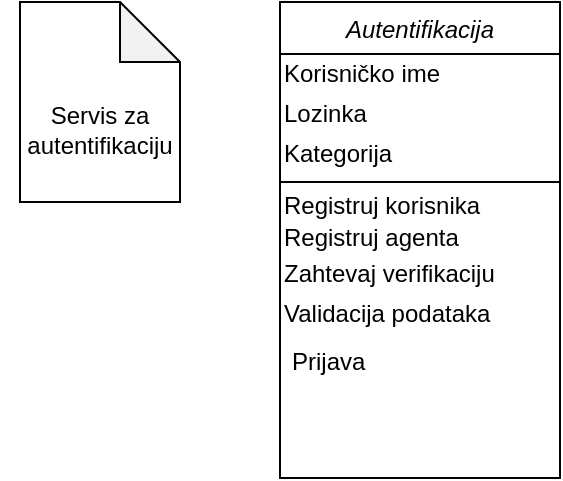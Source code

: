 <mxfile version="14.7.3" type="device" pages="10"><diagram id="C5RBs43oDa-KdzZeNtuy" name="Servis za autentifikaciju"><mxGraphModel dx="1038" dy="548" grid="1" gridSize="10" guides="1" tooltips="1" connect="1" arrows="1" fold="1" page="1" pageScale="1" pageWidth="827" pageHeight="1169" math="0" shadow="0"><root><mxCell id="WIyWlLk6GJQsqaUBKTNV-0"/><mxCell id="WIyWlLk6GJQsqaUBKTNV-1" parent="WIyWlLk6GJQsqaUBKTNV-0"/><mxCell id="zkfFHV4jXpPFQw0GAbJ--0" value="Autentifikacija" style="swimlane;fontStyle=2;align=center;verticalAlign=top;childLayout=stackLayout;horizontal=1;startSize=26;horizontalStack=0;resizeParent=1;resizeLast=0;collapsible=1;marginBottom=0;rounded=0;shadow=0;strokeWidth=1;" parent="WIyWlLk6GJQsqaUBKTNV-1" vertex="1"><mxGeometry x="220" y="60" width="140" height="238" as="geometry"><mxRectangle x="230" y="140" width="160" height="26" as="alternateBounds"/></mxGeometry></mxCell><mxCell id="XfQplc0rlk7RxLokf2ta-0" value="Korisničko ime" style="text;html=1;strokeColor=none;fillColor=none;align=left;verticalAlign=middle;whiteSpace=wrap;rounded=0;" parent="zkfFHV4jXpPFQw0GAbJ--0" vertex="1"><mxGeometry y="26" width="140" height="20" as="geometry"/></mxCell><mxCell id="1bOQscajM9IXoWWBDuEz-1" value="Lozinka" style="text;html=1;strokeColor=none;fillColor=none;align=left;verticalAlign=middle;whiteSpace=wrap;rounded=0;" parent="zkfFHV4jXpPFQw0GAbJ--0" vertex="1"><mxGeometry y="46" width="140" height="20" as="geometry"/></mxCell><mxCell id="_QOAytvVCJvQqYJpLFVI-0" value="Kategorija" style="text;html=1;strokeColor=none;fillColor=none;align=left;verticalAlign=middle;whiteSpace=wrap;rounded=0;" parent="zkfFHV4jXpPFQw0GAbJ--0" vertex="1"><mxGeometry y="66" width="140" height="20" as="geometry"/></mxCell><mxCell id="zkfFHV4jXpPFQw0GAbJ--4" value="" style="line;html=1;strokeWidth=1;align=left;verticalAlign=middle;spacingTop=-1;spacingLeft=3;spacingRight=3;rotatable=0;labelPosition=right;points=[];portConstraint=eastwest;" parent="zkfFHV4jXpPFQw0GAbJ--0" vertex="1"><mxGeometry y="86" width="140" height="8" as="geometry"/></mxCell><mxCell id="JDVxA9NkCLUXqV2isDxP-0" value="Registruj korisnika" style="text;html=1;strokeColor=none;fillColor=none;align=left;verticalAlign=middle;whiteSpace=wrap;rounded=0;" parent="zkfFHV4jXpPFQw0GAbJ--0" vertex="1"><mxGeometry y="94" width="140" height="16" as="geometry"/></mxCell><mxCell id="Q2XnevEy850l-Dmp0-g6-0" value="Registruj agenta" style="text;html=1;strokeColor=none;fillColor=none;align=left;verticalAlign=middle;whiteSpace=wrap;rounded=0;" parent="zkfFHV4jXpPFQw0GAbJ--0" vertex="1"><mxGeometry y="110" width="140" height="16" as="geometry"/></mxCell><mxCell id="1bOQscajM9IXoWWBDuEz-0" value="Zahtevaj verifikaciju" style="text;html=1;strokeColor=none;fillColor=none;align=left;verticalAlign=middle;whiteSpace=wrap;rounded=0;" parent="zkfFHV4jXpPFQw0GAbJ--0" vertex="1"><mxGeometry y="126" width="140" height="20" as="geometry"/></mxCell><mxCell id="1bOQscajM9IXoWWBDuEz-2" value="Validacija podataka" style="text;html=1;strokeColor=none;fillColor=none;align=left;verticalAlign=middle;whiteSpace=wrap;rounded=0;" parent="zkfFHV4jXpPFQw0GAbJ--0" vertex="1"><mxGeometry y="146" width="140" height="20" as="geometry"/></mxCell><mxCell id="ReYNK1Z-Af21f3EO2ysg-29" value="Prijava" style="text;align=left;verticalAlign=top;spacingLeft=4;spacingRight=4;overflow=hidden;rotatable=0;points=[[0,0.5],[1,0.5]];portConstraint=eastwest;" parent="zkfFHV4jXpPFQw0GAbJ--0" vertex="1"><mxGeometry y="166" width="140" height="26" as="geometry"/></mxCell><mxCell id="HSZNfXxp5xTcY5y4LJtj-0" value="" style="shape=note;whiteSpace=wrap;html=1;backgroundOutline=1;darkOpacity=0.05;" parent="WIyWlLk6GJQsqaUBKTNV-1" vertex="1"><mxGeometry x="90" y="60" width="80" height="100" as="geometry"/></mxCell><mxCell id="ReYNK1Z-Af21f3EO2ysg-4" value="Servis za&lt;br&gt;autentifikaciju" style="text;html=1;strokeColor=none;fillColor=none;align=center;verticalAlign=middle;whiteSpace=wrap;rounded=0;" parent="WIyWlLk6GJQsqaUBKTNV-1" vertex="1"><mxGeometry x="80" y="114" width="100" height="20" as="geometry"/></mxCell></root></mxGraphModel></diagram><diagram id="r2HRBo8od2cqK9iVNZ-q" name="Servis za objavu"><mxGraphModel dx="1038" dy="548" grid="1" gridSize="10" guides="1" tooltips="1" connect="1" arrows="1" fold="1" page="1" pageScale="1" pageWidth="850" pageHeight="1100" math="0" shadow="0"><root><mxCell id="br71p7ZjA_L0M0ZVhq4M-0"/><mxCell id="br71p7ZjA_L0M0ZVhq4M-1" parent="br71p7ZjA_L0M0ZVhq4M-0"/><mxCell id="v4H21NzG5PQFJMU2AlOd-0" value="Objava" style="swimlane;fontStyle=2;align=center;verticalAlign=top;childLayout=stackLayout;horizontal=1;startSize=26;horizontalStack=0;resizeParent=1;resizeLast=0;collapsible=1;marginBottom=0;rounded=0;shadow=0;strokeWidth=1;" parent="br71p7ZjA_L0M0ZVhq4M-1" vertex="1"><mxGeometry x="220" y="50" width="180" height="314" as="geometry"><mxRectangle x="230" y="140" width="160" height="26" as="alternateBounds"/></mxGeometry></mxCell><mxCell id="3s2FGF5Vg70_zQsHJ2fp-0" value="Dužina komentara" style="text;html=1;strokeColor=none;fillColor=none;align=left;verticalAlign=middle;whiteSpace=wrap;rounded=0;" parent="v4H21NzG5PQFJMU2AlOd-0" vertex="1"><mxGeometry y="26" width="180" height="20" as="geometry"/></mxCell><mxCell id="3s2FGF5Vg70_zQsHJ2fp-1" value="Komentar" style="text;html=1;strokeColor=none;fillColor=none;align=left;verticalAlign=middle;whiteSpace=wrap;rounded=0;" parent="v4H21NzG5PQFJMU2AlOd-0" vertex="1"><mxGeometry y="46" width="180" height="20" as="geometry"/></mxCell><mxCell id="3s2FGF5Vg70_zQsHJ2fp-4" value="Opis" style="text;html=1;strokeColor=none;fillColor=none;align=left;verticalAlign=middle;whiteSpace=wrap;rounded=0;" parent="v4H21NzG5PQFJMU2AlOd-0" vertex="1"><mxGeometry y="66" width="180" height="20" as="geometry"/></mxCell><mxCell id="3s2FGF5Vg70_zQsHJ2fp-2" value="Tag" style="text;html=1;strokeColor=none;fillColor=none;align=left;verticalAlign=middle;whiteSpace=wrap;rounded=0;" parent="v4H21NzG5PQFJMU2AlOd-0" vertex="1"><mxGeometry y="86" width="180" height="20" as="geometry"/></mxCell><mxCell id="3s2FGF5Vg70_zQsHJ2fp-3" value="Dužina opisa" style="text;html=1;strokeColor=none;fillColor=none;align=left;verticalAlign=middle;whiteSpace=wrap;rounded=0;" parent="v4H21NzG5PQFJMU2AlOd-0" vertex="1"><mxGeometry y="106" width="180" height="20" as="geometry"/></mxCell><mxCell id="3s2FGF5Vg70_zQsHJ2fp-5" value="Lokacija" style="text;html=1;strokeColor=none;fillColor=none;align=left;verticalAlign=middle;whiteSpace=wrap;rounded=0;" parent="v4H21NzG5PQFJMU2AlOd-0" vertex="1"><mxGeometry y="126" width="180" height="20" as="geometry"/></mxCell><mxCell id="v4H21NzG5PQFJMU2AlOd-3" value="" style="line;html=1;strokeWidth=1;align=left;verticalAlign=middle;spacingTop=-1;spacingLeft=3;spacingRight=3;rotatable=0;labelPosition=right;points=[];portConstraint=eastwest;" parent="v4H21NzG5PQFJMU2AlOd-0" vertex="1"><mxGeometry y="146" width="180" height="8" as="geometry"/></mxCell><mxCell id="Hul0nRAsShGVxjiCCPxD-10" value="Objavi album" style="text;html=1;strokeColor=none;fillColor=none;align=left;verticalAlign=middle;whiteSpace=wrap;rounded=0;" parent="v4H21NzG5PQFJMU2AlOd-0" vertex="1"><mxGeometry y="154" width="180" height="20" as="geometry"/></mxCell><mxCell id="Hul0nRAsShGVxjiCCPxD-9" value="Objavi sliku" style="text;html=1;strokeColor=none;fillColor=none;align=left;verticalAlign=middle;whiteSpace=wrap;rounded=0;" parent="v4H21NzG5PQFJMU2AlOd-0" vertex="1"><mxGeometry y="174" width="180" height="20" as="geometry"/></mxCell><mxCell id="bsOmGUj-gO7jYD7yXXba-0" value="Dodaj tag" style="text;html=1;strokeColor=none;fillColor=none;align=left;verticalAlign=middle;whiteSpace=wrap;rounded=0;" parent="v4H21NzG5PQFJMU2AlOd-0" vertex="1"><mxGeometry y="194" width="180" height="20" as="geometry"/></mxCell><mxCell id="bsOmGUj-gO7jYD7yXXba-2" value="Dodaj opis" style="text;html=1;strokeColor=none;fillColor=none;align=left;verticalAlign=middle;whiteSpace=wrap;rounded=0;" parent="v4H21NzG5PQFJMU2AlOd-0" vertex="1"><mxGeometry y="214" width="180" height="20" as="geometry"/></mxCell><mxCell id="bsOmGUj-gO7jYD7yXXba-1" value="Dodaj komentar" style="text;html=1;strokeColor=none;fillColor=none;align=left;verticalAlign=middle;whiteSpace=wrap;rounded=0;" parent="v4H21NzG5PQFJMU2AlOd-0" vertex="1"><mxGeometry y="234" width="180" height="20" as="geometry"/></mxCell><mxCell id="bsOmGUj-gO7jYD7yXXba-3" value="Dodaj lokaciju" style="text;html=1;strokeColor=none;fillColor=none;align=left;verticalAlign=middle;whiteSpace=wrap;rounded=0;" parent="v4H21NzG5PQFJMU2AlOd-0" vertex="1"><mxGeometry y="254" width="180" height="20" as="geometry"/></mxCell><mxCell id="iZN8cLjQt-UxJeEd8muL-0" value="Objavi kampanju" style="text;html=1;strokeColor=none;fillColor=none;align=left;verticalAlign=middle;whiteSpace=wrap;rounded=0;" parent="v4H21NzG5PQFJMU2AlOd-0" vertex="1"><mxGeometry y="274" width="180" height="20" as="geometry"/></mxCell><mxCell id="g0aqJL32tlfcraor4uZk-0" value="Označi profil" style="text;html=1;strokeColor=none;fillColor=none;align=left;verticalAlign=middle;whiteSpace=wrap;rounded=0;" parent="v4H21NzG5PQFJMU2AlOd-0" vertex="1"><mxGeometry y="294" width="180" height="20" as="geometry"/></mxCell><mxCell id="YQzERz9-yCWYgA1bQ8xz-0" value="" style="shape=note;whiteSpace=wrap;html=1;backgroundOutline=1;darkOpacity=0.05;" parent="br71p7ZjA_L0M0ZVhq4M-1" vertex="1"><mxGeometry x="90" y="60" width="80" height="100" as="geometry"/></mxCell><mxCell id="7DjD-3ZHvbT-M6nE8RVS-1" value="Servis za&lt;br&gt;objavu" style="text;html=1;strokeColor=none;fillColor=none;align=center;verticalAlign=middle;whiteSpace=wrap;rounded=0;" parent="br71p7ZjA_L0M0ZVhq4M-1" vertex="1"><mxGeometry x="85" y="110" width="90" height="20" as="geometry"/></mxCell></root></mxGraphModel></diagram><diagram id="b5omNdKvr_zYi1Q-HMgw" name="Servis za poruke"><mxGraphModel dx="1038" dy="548" grid="1" gridSize="10" guides="1" tooltips="1" connect="1" arrows="1" fold="1" page="1" pageScale="1" pageWidth="850" pageHeight="1100" math="0" shadow="0"><root><mxCell id="3fl5K1j81_6rZA3wEwP--0"/><mxCell id="3fl5K1j81_6rZA3wEwP--1" parent="3fl5K1j81_6rZA3wEwP--0"/><mxCell id="atzM-9dd-ZXqLETKS4H_-1" value="" style="shape=note;whiteSpace=wrap;html=1;backgroundOutline=1;darkOpacity=0.05;align=left;" parent="3fl5K1j81_6rZA3wEwP--1" vertex="1"><mxGeometry x="90" y="40" width="110" height="100" as="geometry"/></mxCell><mxCell id="atzM-9dd-ZXqLETKS4H_-2" value="Servis za poruke" style="text;html=1;strokeColor=none;fillColor=none;align=center;verticalAlign=middle;whiteSpace=wrap;rounded=0;" parent="3fl5K1j81_6rZA3wEwP--1" vertex="1"><mxGeometry x="90" y="80" width="110" height="20" as="geometry"/></mxCell><mxCell id="gHcxN_BVj7UGCXeV6Qfe-0" value="Poruke" style="swimlane;fontStyle=2;align=center;verticalAlign=top;childLayout=stackLayout;horizontal=1;startSize=26;horizontalStack=0;resizeParent=1;resizeLast=0;collapsible=1;marginBottom=0;rounded=0;shadow=0;strokeWidth=1;" parent="3fl5K1j81_6rZA3wEwP--1" vertex="1"><mxGeometry x="300" y="60" width="160" height="194" as="geometry"><mxRectangle x="230" y="140" width="160" height="26" as="alternateBounds"/></mxGeometry></mxCell><mxCell id="C_VQPo6LiMMqjSsjy3Vf-0" value="Poruka" style="text;html=1;strokeColor=none;fillColor=none;align=left;verticalAlign=middle;whiteSpace=wrap;rounded=0;" parent="gHcxN_BVj7UGCXeV6Qfe-0" vertex="1"><mxGeometry y="26" width="160" height="20" as="geometry"/></mxCell><mxCell id="C_VQPo6LiMMqjSsjy3Vf-1" value="Dužina poruke" style="text;html=1;strokeColor=none;fillColor=none;align=left;verticalAlign=middle;whiteSpace=wrap;rounded=0;" parent="gHcxN_BVj7UGCXeV6Qfe-0" vertex="1"><mxGeometry y="46" width="160" height="20" as="geometry"/></mxCell><mxCell id="gHcxN_BVj7UGCXeV6Qfe-3" value="" style="line;html=1;strokeWidth=1;align=left;verticalAlign=middle;spacingTop=-1;spacingLeft=3;spacingRight=3;rotatable=0;labelPosition=right;points=[];portConstraint=eastwest;" parent="gHcxN_BVj7UGCXeV6Qfe-0" vertex="1"><mxGeometry y="66" width="160" height="8" as="geometry"/></mxCell><mxCell id="gHcxN_BVj7UGCXeV6Qfe-4" value="Pošalji tekstualnu poruku" style="text;html=1;strokeColor=none;fillColor=none;align=left;verticalAlign=middle;whiteSpace=wrap;rounded=0;" parent="gHcxN_BVj7UGCXeV6Qfe-0" vertex="1"><mxGeometry y="74" width="160" height="20" as="geometry"/></mxCell><mxCell id="gHcxN_BVj7UGCXeV6Qfe-5" value="Pošalji objavu" style="text;html=1;strokeColor=none;fillColor=none;align=left;verticalAlign=middle;whiteSpace=wrap;rounded=0;" parent="gHcxN_BVj7UGCXeV6Qfe-0" vertex="1"><mxGeometry y="94" width="160" height="20" as="geometry"/></mxCell><mxCell id="OZNnjJViPMddC7_l5D5_-0" value="Pošalji album" style="text;html=1;strokeColor=none;fillColor=none;align=left;verticalAlign=middle;whiteSpace=wrap;rounded=0;" parent="gHcxN_BVj7UGCXeV6Qfe-0" vertex="1"><mxGeometry y="114" width="160" height="20" as="geometry"/></mxCell><mxCell id="OZNnjJViPMddC7_l5D5_-1" value="Prihvati poruku" style="text;html=1;strokeColor=none;fillColor=none;align=left;verticalAlign=middle;whiteSpace=wrap;rounded=0;" parent="gHcxN_BVj7UGCXeV6Qfe-0" vertex="1"><mxGeometry y="134" width="160" height="20" as="geometry"/></mxCell><mxCell id="OZNnjJViPMddC7_l5D5_-3" value="Odbij poruku" style="text;html=1;strokeColor=none;fillColor=none;align=left;verticalAlign=middle;whiteSpace=wrap;rounded=0;" parent="gHcxN_BVj7UGCXeV6Qfe-0" vertex="1"><mxGeometry y="154" width="160" height="20" as="geometry"/></mxCell><mxCell id="OZNnjJViPMddC7_l5D5_-2" value="Obriši poruku" style="text;html=1;strokeColor=none;fillColor=none;align=left;verticalAlign=middle;whiteSpace=wrap;rounded=0;" parent="gHcxN_BVj7UGCXeV6Qfe-0" vertex="1"><mxGeometry y="174" width="160" height="20" as="geometry"/></mxCell></root></mxGraphModel></diagram><diagram id="DbT8yEGWel71VW7rUejq" name="Servis za kampanje"><mxGraphModel dx="1038" dy="548" grid="1" gridSize="10" guides="1" tooltips="1" connect="1" arrows="1" fold="1" page="1" pageScale="1" pageWidth="850" pageHeight="1100" math="0" shadow="0"><root><mxCell id="75Egmg1gJeZcGMOf_CWJ-0"/><mxCell id="75Egmg1gJeZcGMOf_CWJ-1" parent="75Egmg1gJeZcGMOf_CWJ-0"/><mxCell id="75Egmg1gJeZcGMOf_CWJ-2" value="" style="shape=note;whiteSpace=wrap;html=1;backgroundOutline=1;darkOpacity=0.05;align=left;" parent="75Egmg1gJeZcGMOf_CWJ-1" vertex="1"><mxGeometry x="110" y="40" width="90" height="100" as="geometry"/></mxCell><mxCell id="75Egmg1gJeZcGMOf_CWJ-3" value="Servis za kampanje" style="text;html=1;strokeColor=none;fillColor=none;align=center;verticalAlign=middle;whiteSpace=wrap;rounded=0;" parent="75Egmg1gJeZcGMOf_CWJ-1" vertex="1"><mxGeometry x="115" y="90" width="80" height="20" as="geometry"/></mxCell><mxCell id="Hi_1EQ1bOfn7E2mt74sv-0" value="Kampanje" style="swimlane;fontStyle=2;align=center;verticalAlign=top;childLayout=stackLayout;horizontal=1;startSize=26;horizontalStack=0;resizeParent=1;resizeLast=0;collapsible=1;marginBottom=0;rounded=0;shadow=0;strokeWidth=1;" parent="75Egmg1gJeZcGMOf_CWJ-1" vertex="1"><mxGeometry x="265" y="50" width="160" height="294" as="geometry"><mxRectangle x="230" y="140" width="160" height="26" as="alternateBounds"/></mxGeometry></mxCell><mxCell id="_TTTxlsUp_SePWbgWbrv-2" value="Naziv" style="text;html=1;strokeColor=none;fillColor=none;align=left;verticalAlign=middle;whiteSpace=wrap;rounded=0;" parent="Hi_1EQ1bOfn7E2mt74sv-0" vertex="1"><mxGeometry y="26" width="160" height="20" as="geometry"/></mxCell><mxCell id="_TTTxlsUp_SePWbgWbrv-6" value="Vreme" style="text;html=1;strokeColor=none;fillColor=none;align=left;verticalAlign=middle;whiteSpace=wrap;rounded=0;" parent="Hi_1EQ1bOfn7E2mt74sv-0" vertex="1"><mxGeometry y="46" width="160" height="20" as="geometry"/></mxCell><mxCell id="_TTTxlsUp_SePWbgWbrv-3" value="Tip" style="text;html=1;strokeColor=none;fillColor=none;align=left;verticalAlign=middle;whiteSpace=wrap;rounded=0;" parent="Hi_1EQ1bOfn7E2mt74sv-0" vertex="1"><mxGeometry y="66" width="160" height="20" as="geometry"/></mxCell><mxCell id="_KtMq8qy0YcrkvGjkt0b-0" value="Broj lajkova" style="text;html=1;strokeColor=none;fillColor=none;align=left;verticalAlign=middle;whiteSpace=wrap;rounded=0;" parent="Hi_1EQ1bOfn7E2mt74sv-0" vertex="1"><mxGeometry y="86" width="160" height="20" as="geometry"/></mxCell><mxCell id="_KtMq8qy0YcrkvGjkt0b-1" value="Broj dislajkova" style="text;html=1;strokeColor=none;fillColor=none;align=left;verticalAlign=middle;whiteSpace=wrap;rounded=0;" parent="Hi_1EQ1bOfn7E2mt74sv-0" vertex="1"><mxGeometry y="106" width="160" height="20" as="geometry"/></mxCell><mxCell id="_KtMq8qy0YcrkvGjkt0b-2" value="Broj komentara" style="text;html=1;strokeColor=none;fillColor=none;align=left;verticalAlign=middle;whiteSpace=wrap;rounded=0;" parent="Hi_1EQ1bOfn7E2mt74sv-0" vertex="1"><mxGeometry y="126" width="160" height="20" as="geometry"/></mxCell><mxCell id="Hi_1EQ1bOfn7E2mt74sv-1" value="" style="line;html=1;strokeWidth=1;align=left;verticalAlign=middle;spacingTop=-1;spacingLeft=3;spacingRight=3;rotatable=0;labelPosition=right;points=[];portConstraint=eastwest;" parent="Hi_1EQ1bOfn7E2mt74sv-0" vertex="1"><mxGeometry y="146" width="160" height="8" as="geometry"/></mxCell><mxCell id="Hi_1EQ1bOfn7E2mt74sv-2" value="Kreiraj kampanju" style="text;html=1;strokeColor=none;fillColor=none;align=left;verticalAlign=middle;whiteSpace=wrap;rounded=0;" parent="Hi_1EQ1bOfn7E2mt74sv-0" vertex="1"><mxGeometry y="154" width="160" height="20" as="geometry"/></mxCell><mxCell id="Hi_1EQ1bOfn7E2mt74sv-3" value="Izbriši kampanju" style="text;html=1;strokeColor=none;fillColor=none;align=left;verticalAlign=middle;whiteSpace=wrap;rounded=0;" parent="Hi_1EQ1bOfn7E2mt74sv-0" vertex="1"><mxGeometry y="174" width="160" height="20" as="geometry"/></mxCell><mxCell id="Hi_1EQ1bOfn7E2mt74sv-4" value="Ažuriraj kampanju" style="text;html=1;strokeColor=none;fillColor=none;align=left;verticalAlign=middle;whiteSpace=wrap;rounded=0;" parent="Hi_1EQ1bOfn7E2mt74sv-0" vertex="1"><mxGeometry y="194" width="160" height="20" as="geometry"/></mxCell><mxCell id="Hi_1EQ1bOfn7E2mt74sv-5" value="Podeli kampanju" style="text;html=1;strokeColor=none;fillColor=none;align=left;verticalAlign=middle;whiteSpace=wrap;rounded=0;" parent="Hi_1EQ1bOfn7E2mt74sv-0" vertex="1"><mxGeometry y="214" width="160" height="20" as="geometry"/></mxCell><mxCell id="Hi_1EQ1bOfn7E2mt74sv-6" value="Pregled kampanje" style="text;html=1;strokeColor=none;fillColor=none;align=left;verticalAlign=middle;whiteSpace=wrap;rounded=0;" parent="Hi_1EQ1bOfn7E2mt74sv-0" vertex="1"><mxGeometry y="234" width="160" height="20" as="geometry"/></mxCell><mxCell id="wMMc0O1hwhjzF81ITZpM-1" value="Reklama" style="swimlane;fontStyle=2;align=center;verticalAlign=top;childLayout=stackLayout;horizontal=1;startSize=26;horizontalStack=0;resizeParent=1;resizeLast=0;collapsible=1;marginBottom=0;rounded=0;shadow=0;strokeWidth=1;" parent="75Egmg1gJeZcGMOf_CWJ-1" vertex="1"><mxGeometry x="510" y="60" width="160" height="140" as="geometry"><mxRectangle x="230" y="140" width="160" height="26" as="alternateBounds"/></mxGeometry></mxCell><mxCell id="wMMc0O1hwhjzF81ITZpM-6" value="Naziv" style="text;html=1;strokeColor=none;fillColor=none;align=left;verticalAlign=middle;whiteSpace=wrap;rounded=0;" parent="wMMc0O1hwhjzF81ITZpM-1" vertex="1"><mxGeometry y="26" width="160" height="20" as="geometry"/></mxCell><mxCell id="wMMc0O1hwhjzF81ITZpM-7" value="Ciljna grupa" style="text;html=1;strokeColor=none;fillColor=none;align=left;verticalAlign=middle;whiteSpace=wrap;rounded=0;" parent="wMMc0O1hwhjzF81ITZpM-1" vertex="1"><mxGeometry y="46" width="160" height="20" as="geometry"/></mxCell><mxCell id="wMMc0O1hwhjzF81ITZpM-15" value="Slika" style="text;html=1;strokeColor=none;fillColor=none;align=left;verticalAlign=middle;whiteSpace=wrap;rounded=0;" parent="wMMc0O1hwhjzF81ITZpM-1" vertex="1"><mxGeometry y="66" width="160" height="20" as="geometry"/></mxCell><mxCell id="wMMc0O1hwhjzF81ITZpM-8" value="" style="line;html=1;strokeWidth=1;align=left;verticalAlign=middle;spacingTop=-1;spacingLeft=3;spacingRight=3;rotatable=0;labelPosition=right;points=[];portConstraint=eastwest;" parent="wMMc0O1hwhjzF81ITZpM-1" vertex="1"><mxGeometry y="86" width="160" height="8" as="geometry"/></mxCell><mxCell id="wMMc0O1hwhjzF81ITZpM-14" value="" style="endArrow=none;html=1;entryX=0;entryY=0.75;entryDx=0;entryDy=0;exitX=1;exitY=0.5;exitDx=0;exitDy=0;" parent="75Egmg1gJeZcGMOf_CWJ-1" source="_KtMq8qy0YcrkvGjkt0b-1" target="wMMc0O1hwhjzF81ITZpM-1" edge="1"><mxGeometry width="50" height="50" relative="1" as="geometry"><mxPoint x="450" y="260" as="sourcePoint"/><mxPoint x="500" y="210" as="targetPoint"/></mxGeometry></mxCell></root></mxGraphModel></diagram><diagram id="Fz1Ql0YVO5OgIk9Pnpxq" name="Servis za agenta"><mxGraphModel dx="1038" dy="548" grid="1" gridSize="10" guides="1" tooltips="1" connect="1" arrows="1" fold="1" page="1" pageScale="1" pageWidth="850" pageHeight="1100" math="0" shadow="0"><root><mxCell id="zpHDCO2KdwItgabqZXX5-0"/><mxCell id="zpHDCO2KdwItgabqZXX5-1" parent="zpHDCO2KdwItgabqZXX5-0"/><mxCell id="zpHDCO2KdwItgabqZXX5-2" value="" style="shape=note;whiteSpace=wrap;html=1;backgroundOutline=1;darkOpacity=0.05;align=left;" parent="zpHDCO2KdwItgabqZXX5-1" vertex="1"><mxGeometry x="90" y="60" width="80" height="100" as="geometry"/></mxCell><mxCell id="1nlQ6piY1SKKKnpLhnqp-0" value="Servis za agenta" style="text;html=1;strokeColor=none;fillColor=none;align=center;verticalAlign=middle;whiteSpace=wrap;rounded=0;" parent="zpHDCO2KdwItgabqZXX5-1" vertex="1"><mxGeometry x="110" y="110" width="40" height="20" as="geometry"/></mxCell><mxCell id="3z0Biu-3dWx4EHnZYJlp-0" value="Agent" style="swimlane;fontStyle=2;align=center;verticalAlign=top;childLayout=stackLayout;horizontal=1;startSize=26;horizontalStack=0;resizeParent=1;resizeLast=0;collapsible=1;marginBottom=0;rounded=0;shadow=0;strokeWidth=1;" parent="zpHDCO2KdwItgabqZXX5-1" vertex="1"><mxGeometry x="220" y="60" width="180" height="270" as="geometry"><mxRectangle x="230" y="140" width="160" height="26" as="alternateBounds"/></mxGeometry></mxCell><mxCell id="3z0Biu-3dWx4EHnZYJlp-16" value="Cena" style="text;html=1;strokeColor=none;fillColor=none;align=left;verticalAlign=middle;whiteSpace=wrap;rounded=0;" parent="3z0Biu-3dWx4EHnZYJlp-0" vertex="1"><mxGeometry y="26" width="180" height="20" as="geometry"/></mxCell><mxCell id="3z0Biu-3dWx4EHnZYJlp-17" value="Raspoloživo stanje" style="text;html=1;strokeColor=none;fillColor=none;align=left;verticalAlign=middle;whiteSpace=wrap;rounded=0;" parent="3z0Biu-3dWx4EHnZYJlp-0" vertex="1"><mxGeometry y="46" width="180" height="20" as="geometry"/></mxCell><mxCell id="3z0Biu-3dWx4EHnZYJlp-15" value="Slika" style="text;html=1;strokeColor=none;fillColor=none;align=left;verticalAlign=middle;whiteSpace=wrap;rounded=0;" parent="3z0Biu-3dWx4EHnZYJlp-0" vertex="1"><mxGeometry y="66" width="180" height="20" as="geometry"/></mxCell><mxCell id="3z0Biu-3dWx4EHnZYJlp-1" value="" style="line;html=1;strokeWidth=1;align=left;verticalAlign=middle;spacingTop=-1;spacingLeft=3;spacingRight=3;rotatable=0;labelPosition=right;points=[];portConstraint=eastwest;" parent="3z0Biu-3dWx4EHnZYJlp-0" vertex="1"><mxGeometry y="86" width="180" height="8" as="geometry"/></mxCell><mxCell id="3z0Biu-3dWx4EHnZYJlp-2" value="Pregled proizvoda" style="text;html=1;strokeColor=none;fillColor=none;align=left;verticalAlign=middle;whiteSpace=wrap;rounded=0;" parent="3z0Biu-3dWx4EHnZYJlp-0" vertex="1"><mxGeometry y="94" width="180" height="20" as="geometry"/></mxCell><mxCell id="3z0Biu-3dWx4EHnZYJlp-3" value="Kreiraj proizvod" style="text;html=1;strokeColor=none;fillColor=none;align=left;verticalAlign=middle;whiteSpace=wrap;rounded=0;" parent="3z0Biu-3dWx4EHnZYJlp-0" vertex="1"><mxGeometry y="114" width="180" height="20" as="geometry"/></mxCell><mxCell id="3z0Biu-3dWx4EHnZYJlp-4" value="Izbriši proizvod" style="text;html=1;strokeColor=none;fillColor=none;align=left;verticalAlign=middle;whiteSpace=wrap;rounded=0;" parent="3z0Biu-3dWx4EHnZYJlp-0" vertex="1"><mxGeometry y="134" width="180" height="20" as="geometry"/></mxCell><mxCell id="3z0Biu-3dWx4EHnZYJlp-5" value="Ažuriraj proizvod" style="text;html=1;strokeColor=none;fillColor=none;align=left;verticalAlign=middle;whiteSpace=wrap;rounded=0;" parent="3z0Biu-3dWx4EHnZYJlp-0" vertex="1"><mxGeometry y="154" width="180" height="20" as="geometry"/></mxCell><mxCell id="3z0Biu-3dWx4EHnZYJlp-6" value="Kupi proizvod" style="text;html=1;strokeColor=none;fillColor=none;align=left;verticalAlign=middle;whiteSpace=wrap;rounded=0;" parent="3z0Biu-3dWx4EHnZYJlp-0" vertex="1"><mxGeometry y="174" width="180" height="20" as="geometry"/></mxCell><mxCell id="E1YNeR2UrygTEgxNHDX5-0" value="Kreiraj izveštaj" style="text;html=1;strokeColor=none;fillColor=none;align=left;verticalAlign=middle;whiteSpace=wrap;rounded=0;" parent="3z0Biu-3dWx4EHnZYJlp-0" vertex="1"><mxGeometry y="194" width="180" height="20" as="geometry"/></mxCell><mxCell id="E1YNeR2UrygTEgxNHDX5-1" value="Rad sa kampanjom" style="text;html=1;strokeColor=none;fillColor=none;align=left;verticalAlign=middle;whiteSpace=wrap;rounded=0;" parent="3z0Biu-3dWx4EHnZYJlp-0" vertex="1"><mxGeometry y="214" width="180" height="20" as="geometry"/></mxCell><mxCell id="ZlZv1xQsRM-fu37Q8B3y-0" value="Rad sa tokenima" style="text;html=1;strokeColor=none;fillColor=none;align=left;verticalAlign=middle;whiteSpace=wrap;rounded=0;" parent="3z0Biu-3dWx4EHnZYJlp-0" vertex="1"><mxGeometry y="234" width="180" height="20" as="geometry"/></mxCell></root></mxGraphModel></diagram><diagram id="lztd2kyrWuYvoX6lECIL" name="Servis za pretragu"><mxGraphModel dx="1038" dy="548" grid="1" gridSize="10" guides="1" tooltips="1" connect="1" arrows="1" fold="1" page="1" pageScale="1" pageWidth="850" pageHeight="1100" math="0" shadow="0"><root><mxCell id="uJ6-4abVUB7_J5eM2vOk-0"/><mxCell id="uJ6-4abVUB7_J5eM2vOk-1" parent="uJ6-4abVUB7_J5eM2vOk-0"/><mxCell id="5XbZuJgGJwlGytLXy5i0-0" value="" style="shape=note;whiteSpace=wrap;html=1;backgroundOutline=1;darkOpacity=0.05;" parent="uJ6-4abVUB7_J5eM2vOk-1" vertex="1"><mxGeometry x="110" y="70" width="80" height="100" as="geometry"/></mxCell><mxCell id="DE54q0Zc_QsSWKZIeXDX-0" value="Servis za pretragu" style="text;html=1;strokeColor=none;fillColor=none;align=center;verticalAlign=middle;whiteSpace=wrap;rounded=0;" parent="uJ6-4abVUB7_J5eM2vOk-1" vertex="1"><mxGeometry x="120" y="110" width="40" height="20" as="geometry"/></mxCell><mxCell id="sdqdJ1e5CZ1aFu_Cp0Jp-0" value="Pretraga" style="swimlane;fontStyle=2;align=center;verticalAlign=top;childLayout=stackLayout;horizontal=1;startSize=26;horizontalStack=0;resizeParent=1;resizeLast=0;collapsible=1;marginBottom=0;rounded=0;shadow=0;strokeWidth=1;" parent="uJ6-4abVUB7_J5eM2vOk-1" vertex="1"><mxGeometry x="220" y="60" width="180" height="130" as="geometry"><mxRectangle x="230" y="140" width="160" height="26" as="alternateBounds"/></mxGeometry></mxCell><mxCell id="ir4De1C5QMJai1Wk94LC-0" value="Tekst" style="text;html=1;strokeColor=none;fillColor=none;align=left;verticalAlign=middle;whiteSpace=wrap;rounded=0;" parent="sdqdJ1e5CZ1aFu_Cp0Jp-0" vertex="1"><mxGeometry y="26" width="180" height="20" as="geometry"/></mxCell><mxCell id="sdqdJ1e5CZ1aFu_Cp0Jp-1" value="" style="line;html=1;strokeWidth=1;align=left;verticalAlign=middle;spacingTop=-1;spacingLeft=3;spacingRight=3;rotatable=0;labelPosition=right;points=[];portConstraint=eastwest;" parent="sdqdJ1e5CZ1aFu_Cp0Jp-0" vertex="1"><mxGeometry y="46" width="180" height="8" as="geometry"/></mxCell><mxCell id="sdqdJ1e5CZ1aFu_Cp0Jp-2" value="Pretraga profila" style="text;html=1;strokeColor=none;fillColor=none;align=left;verticalAlign=middle;whiteSpace=wrap;rounded=0;" parent="sdqdJ1e5CZ1aFu_Cp0Jp-0" vertex="1"><mxGeometry y="54" width="180" height="20" as="geometry"/></mxCell><mxCell id="sdqdJ1e5CZ1aFu_Cp0Jp-3" value="Pretraga po tagu" style="text;html=1;strokeColor=none;fillColor=none;align=left;verticalAlign=middle;whiteSpace=wrap;rounded=0;" parent="sdqdJ1e5CZ1aFu_Cp0Jp-0" vertex="1"><mxGeometry y="74" width="180" height="20" as="geometry"/></mxCell><mxCell id="sdqdJ1e5CZ1aFu_Cp0Jp-4" value="Pretraga po lokaciji" style="text;html=1;strokeColor=none;fillColor=none;align=left;verticalAlign=middle;whiteSpace=wrap;rounded=0;" parent="sdqdJ1e5CZ1aFu_Cp0Jp-0" vertex="1"><mxGeometry y="94" width="180" height="20" as="geometry"/></mxCell></root></mxGraphModel></diagram><diagram id="V3ngXZV-yGYDliyiM_ml" name="Servis za profil"><mxGraphModel dx="1038" dy="548" grid="1" gridSize="10" guides="1" tooltips="1" connect="1" arrows="1" fold="1" page="1" pageScale="1" pageWidth="850" pageHeight="1100" math="0" shadow="0"><root><mxCell id="clM5cf7Eazihj6Ph4D05-0"/><mxCell id="clM5cf7Eazihj6Ph4D05-1" parent="clM5cf7Eazihj6Ph4D05-0"/><mxCell id="clM5cf7Eazihj6Ph4D05-2" value="" style="shape=note;whiteSpace=wrap;html=1;backgroundOutline=1;darkOpacity=0.05;align=left;" parent="clM5cf7Eazihj6Ph4D05-1" vertex="1"><mxGeometry x="110" y="70" width="80" height="100" as="geometry"/></mxCell><mxCell id="clM5cf7Eazihj6Ph4D05-3" value="Profil" style="swimlane;fontStyle=2;align=center;verticalAlign=top;childLayout=stackLayout;horizontal=1;startSize=26;horizontalStack=0;resizeParent=1;resizeLast=0;collapsible=1;marginBottom=0;rounded=0;shadow=0;strokeWidth=1;" parent="clM5cf7Eazihj6Ph4D05-1" vertex="1"><mxGeometry x="220" y="60" width="180" height="340" as="geometry"><mxRectangle x="230" y="140" width="160" height="26" as="alternateBounds"/></mxGeometry></mxCell><mxCell id="0Bl7UPvpPJdEUmRAJKqO-0" value="Privatnost profila" style="text;html=1;strokeColor=none;fillColor=none;align=left;verticalAlign=middle;whiteSpace=wrap;rounded=0;" parent="clM5cf7Eazihj6Ph4D05-3" vertex="1"><mxGeometry y="26" width="180" height="20" as="geometry"/></mxCell><mxCell id="8gXlgK2keBdFxkxBVJYF-0" value="Uloga" style="text;html=1;strokeColor=none;fillColor=none;align=left;verticalAlign=middle;whiteSpace=wrap;rounded=0;" vertex="1" parent="clM5cf7Eazihj6Ph4D05-3"><mxGeometry y="46" width="180" height="20" as="geometry"/></mxCell><mxCell id="qr5flFTK3GSIxaoIsoyn-0" value="Privatni podaci" style="text;align=left;verticalAlign=top;spacingLeft=4;spacingRight=4;overflow=hidden;rotatable=0;points=[[0,0.5],[1,0.5]];portConstraint=eastwest;" vertex="1" parent="clM5cf7Eazihj6Ph4D05-3"><mxGeometry y="66" width="180" height="26" as="geometry"/></mxCell><mxCell id="clM5cf7Eazihj6Ph4D05-4" value="" style="line;html=1;strokeWidth=1;align=left;verticalAlign=middle;spacingTop=-1;spacingLeft=3;spacingRight=3;rotatable=0;labelPosition=right;points=[];portConstraint=eastwest;" parent="clM5cf7Eazihj6Ph4D05-3" vertex="1"><mxGeometry y="92" width="180" height="8" as="geometry"/></mxCell><mxCell id="hzuoiGALVKSur7ZlPsjs-0" value="Pregled profila" style="text;html=1;strokeColor=none;fillColor=none;align=left;verticalAlign=middle;whiteSpace=wrap;rounded=0;" vertex="1" parent="clM5cf7Eazihj6Ph4D05-3"><mxGeometry y="100" width="180" height="20" as="geometry"/></mxCell><mxCell id="clM5cf7Eazihj6Ph4D05-9" value="Brisanje profila" style="text;html=1;strokeColor=none;fillColor=none;align=left;verticalAlign=middle;whiteSpace=wrap;rounded=0;" parent="clM5cf7Eazihj6Ph4D05-3" vertex="1"><mxGeometry y="120" width="180" height="20" as="geometry"/></mxCell><mxCell id="clM5cf7Eazihj6Ph4D05-13" value="Ažuriranje profila" style="text;html=1;strokeColor=none;fillColor=none;align=left;verticalAlign=middle;whiteSpace=wrap;rounded=0;" parent="clM5cf7Eazihj6Ph4D05-3" vertex="1"><mxGeometry y="140" width="180" height="20" as="geometry"/></mxCell><mxCell id="clM5cf7Eazihj6Ph4D05-16" value="Ažuriranje podataka" style="text;html=1;strokeColor=none;fillColor=none;align=left;verticalAlign=middle;whiteSpace=wrap;rounded=0;" parent="clM5cf7Eazihj6Ph4D05-3" vertex="1"><mxGeometry y="160" width="180" height="20" as="geometry"/></mxCell><mxCell id="MqEVBfBgjIlgsGfyU9BK-0" value="Pregled lajkovanog sadržaja" style="text;html=1;strokeColor=none;fillColor=none;align=left;verticalAlign=middle;whiteSpace=wrap;rounded=0;" parent="clM5cf7Eazihj6Ph4D05-3" vertex="1"><mxGeometry y="180" width="180" height="20" as="geometry"/></mxCell><mxCell id="MqEVBfBgjIlgsGfyU9BK-1" value="Pregled dislajkovanog sadržaja" style="text;html=1;strokeColor=none;fillColor=none;align=left;verticalAlign=middle;whiteSpace=wrap;rounded=0;" parent="clM5cf7Eazihj6Ph4D05-3" vertex="1"><mxGeometry y="200" width="180" height="20" as="geometry"/></mxCell><mxCell id="YzHtSJL4i5YQxm0NnVlw-0" value="Zaprati privatan profil" style="text;html=1;strokeColor=none;fillColor=none;align=left;verticalAlign=middle;whiteSpace=wrap;rounded=0;" parent="clM5cf7Eazihj6Ph4D05-3" vertex="1"><mxGeometry y="220" width="180" height="20" as="geometry"/></mxCell><mxCell id="aZbsNTbqK-DFeLhEKdgf-0" value="Zaprati javan profil" style="text;html=1;strokeColor=none;fillColor=none;align=left;verticalAlign=middle;whiteSpace=wrap;rounded=0;" parent="clM5cf7Eazihj6Ph4D05-3" vertex="1"><mxGeometry y="240" width="180" height="20" as="geometry"/></mxCell><mxCell id="VTqaaEjQvROWkUIPUlCh-0" value="Preporuči profil" style="text;html=1;strokeColor=none;fillColor=none;align=left;verticalAlign=middle;whiteSpace=wrap;rounded=0;" parent="clM5cf7Eazihj6Ph4D05-3" vertex="1"><mxGeometry y="260" width="180" height="20" as="geometry"/></mxCell><mxCell id="iqklC23xIsmlOW5ShbFZ-0" value="Blokiraj profil" style="text;html=1;strokeColor=none;fillColor=none;align=left;verticalAlign=middle;whiteSpace=wrap;rounded=0;" parent="clM5cf7Eazihj6Ph4D05-3" vertex="1"><mxGeometry y="280" width="180" height="20" as="geometry"/></mxCell><mxCell id="B9eaUA37Muxsqx65Hejd-0" value="Podešavanja profila" style="text;html=1;strokeColor=none;fillColor=none;align=left;verticalAlign=middle;whiteSpace=wrap;rounded=0;" parent="clM5cf7Eazihj6Ph4D05-3" vertex="1"><mxGeometry y="300" width="180" height="20" as="geometry"/></mxCell><mxCell id="B9eaUA37Muxsqx65Hejd-1" value="Podešavanja obaveštenja" style="text;html=1;strokeColor=none;fillColor=none;align=left;verticalAlign=middle;whiteSpace=wrap;rounded=0;" parent="clM5cf7Eazihj6Ph4D05-3" vertex="1"><mxGeometry y="320" width="180" height="20" as="geometry"/></mxCell><mxCell id="clM5cf7Eazihj6Ph4D05-15" value="Servis za profil" style="text;html=1;strokeColor=none;fillColor=none;align=center;verticalAlign=middle;whiteSpace=wrap;rounded=0;" parent="clM5cf7Eazihj6Ph4D05-1" vertex="1"><mxGeometry x="130" y="120" width="40" height="20" as="geometry"/></mxCell><mxCell id="wkyc6F3QlN7nE53g8WB6-0" value="Privatni podaci" style="swimlane;fontStyle=0;align=center;verticalAlign=top;childLayout=stackLayout;horizontal=1;startSize=26;horizontalStack=0;resizeParent=1;resizeLast=0;collapsible=1;marginBottom=0;rounded=0;shadow=0;strokeWidth=1;" vertex="1" parent="clM5cf7Eazihj6Ph4D05-1"><mxGeometry x="490" y="28" width="160" height="204" as="geometry"><mxRectangle x="550" y="140" width="160" height="26" as="alternateBounds"/></mxGeometry></mxCell><mxCell id="wkyc6F3QlN7nE53g8WB6-1" value="Ime" style="text;align=left;verticalAlign=top;spacingLeft=4;spacingRight=4;overflow=hidden;rotatable=0;points=[[0,0.5],[1,0.5]];portConstraint=eastwest;" vertex="1" parent="wkyc6F3QlN7nE53g8WB6-0"><mxGeometry y="26" width="160" height="26" as="geometry"/></mxCell><mxCell id="wkyc6F3QlN7nE53g8WB6-2" value="Prezime" style="text;align=left;verticalAlign=top;spacingLeft=4;spacingRight=4;overflow=hidden;rotatable=0;points=[[0,0.5],[1,0.5]];portConstraint=eastwest;rounded=0;shadow=0;html=0;" vertex="1" parent="wkyc6F3QlN7nE53g8WB6-0"><mxGeometry y="52" width="160" height="26" as="geometry"/></mxCell><mxCell id="wkyc6F3QlN7nE53g8WB6-3" value="Datum rođenja" style="text;align=left;verticalAlign=top;spacingLeft=4;spacingRight=4;overflow=hidden;rotatable=0;points=[[0,0.5],[1,0.5]];portConstraint=eastwest;rounded=0;shadow=0;html=0;" vertex="1" parent="wkyc6F3QlN7nE53g8WB6-0"><mxGeometry y="78" width="160" height="26" as="geometry"/></mxCell><mxCell id="wkyc6F3QlN7nE53g8WB6-4" value="E-mail" style="text;align=left;verticalAlign=top;spacingLeft=4;spacingRight=4;overflow=hidden;rotatable=0;points=[[0,0.5],[1,0.5]];portConstraint=eastwest;rounded=0;shadow=0;html=0;" vertex="1" parent="wkyc6F3QlN7nE53g8WB6-0"><mxGeometry y="104" width="160" height="26" as="geometry"/></mxCell><mxCell id="wkyc6F3QlN7nE53g8WB6-5" value="Broj telefona" style="text;align=left;verticalAlign=top;spacingLeft=4;spacingRight=4;overflow=hidden;rotatable=0;points=[[0,0.5],[1,0.5]];portConstraint=eastwest;rounded=0;shadow=0;html=0;" vertex="1" parent="wkyc6F3QlN7nE53g8WB6-0"><mxGeometry y="130" width="160" height="26" as="geometry"/></mxCell><mxCell id="wkyc6F3QlN7nE53g8WB6-6" value="" style="line;html=1;strokeWidth=1;align=left;verticalAlign=middle;spacingTop=-1;spacingLeft=3;spacingRight=3;rotatable=0;labelPosition=right;points=[];portConstraint=eastwest;" vertex="1" parent="wkyc6F3QlN7nE53g8WB6-0"><mxGeometry y="156" width="160" height="8" as="geometry"/></mxCell></root></mxGraphModel></diagram><diagram id="LhwE2z1JIoOl98itUiOD" name="Servis za izveštaje"><mxGraphModel dx="1038" dy="548" grid="1" gridSize="10" guides="1" tooltips="1" connect="1" arrows="1" fold="1" page="1" pageScale="1" pageWidth="850" pageHeight="1100" math="0" shadow="0"><root><mxCell id="CkU3LKy0P1n6NiRa9XpL-0"/><mxCell id="CkU3LKy0P1n6NiRa9XpL-1" parent="CkU3LKy0P1n6NiRa9XpL-0"/><mxCell id="CkU3LKy0P1n6NiRa9XpL-2" value="" style="shape=note;whiteSpace=wrap;html=1;backgroundOutline=1;darkOpacity=0.05;align=left;" parent="CkU3LKy0P1n6NiRa9XpL-1" vertex="1"><mxGeometry x="70" y="90" width="80" height="100" as="geometry"/></mxCell><mxCell id="CkU3LKy0P1n6NiRa9XpL-3" value="Servis za izveštaje" style="text;html=1;strokeColor=none;fillColor=none;align=center;verticalAlign=middle;whiteSpace=wrap;rounded=0;" parent="CkU3LKy0P1n6NiRa9XpL-1" vertex="1"><mxGeometry x="90" y="130" width="40" height="20" as="geometry"/></mxCell><mxCell id="Ec731MDWhJ6ZYmRqaTWT-0" value="Izveštaj" style="swimlane;fontStyle=2;align=center;verticalAlign=top;childLayout=stackLayout;horizontal=1;startSize=26;horizontalStack=0;resizeParent=1;resizeLast=0;collapsible=1;marginBottom=0;rounded=0;shadow=0;strokeWidth=1;" parent="CkU3LKy0P1n6NiRa9XpL-1" vertex="1"><mxGeometry x="220" y="60" width="180" height="140" as="geometry"><mxRectangle x="230" y="140" width="160" height="26" as="alternateBounds"/></mxGeometry></mxCell><mxCell id="Ec731MDWhJ6ZYmRqaTWT-1" value="" style="line;html=1;strokeWidth=1;align=left;verticalAlign=middle;spacingTop=-1;spacingLeft=3;spacingRight=3;rotatable=0;labelPosition=right;points=[];portConstraint=eastwest;" parent="Ec731MDWhJ6ZYmRqaTWT-0" vertex="1"><mxGeometry y="26" width="180" height="8" as="geometry"/></mxCell><mxCell id="Ec731MDWhJ6ZYmRqaTWT-12" value="Prijava neprikladnog sadržaja" style="text;html=1;strokeColor=none;fillColor=none;align=left;verticalAlign=middle;whiteSpace=wrap;rounded=0;" parent="Ec731MDWhJ6ZYmRqaTWT-0" vertex="1"><mxGeometry y="34" width="180" height="20" as="geometry"/></mxCell><mxCell id="Ec731MDWhJ6ZYmRqaTWT-13" value="Pregled neprikladnog sadržaja" style="text;html=1;strokeColor=none;fillColor=none;align=left;verticalAlign=middle;whiteSpace=wrap;rounded=0;" parent="Ec731MDWhJ6ZYmRqaTWT-0" vertex="1"><mxGeometry y="54" width="180" height="20" as="geometry"/></mxCell><mxCell id="pdw8da85LkNW_2yXTPx7-0" value="Brisanje neprikladnog sadržaja" style="text;html=1;strokeColor=none;fillColor=none;align=left;verticalAlign=middle;whiteSpace=wrap;rounded=0;" parent="Ec731MDWhJ6ZYmRqaTWT-0" vertex="1"><mxGeometry y="74" width="180" height="20" as="geometry"/></mxCell></root></mxGraphModel></diagram><diagram id="XogrNPyOIyUY5qVuiU_A" name="Servis za zahteve"><mxGraphModel dx="1038" dy="548" grid="1" gridSize="10" guides="1" tooltips="1" connect="1" arrows="1" fold="1" page="1" pageScale="1" pageWidth="850" pageHeight="1100" math="0" shadow="0"><root><mxCell id="0Ygmk3A5ndGF50sz2QSr-0"/><mxCell id="0Ygmk3A5ndGF50sz2QSr-1" parent="0Ygmk3A5ndGF50sz2QSr-0"/><mxCell id="0Ygmk3A5ndGF50sz2QSr-2" value="" style="shape=note;whiteSpace=wrap;html=1;backgroundOutline=1;darkOpacity=0.05;align=left;" parent="0Ygmk3A5ndGF50sz2QSr-1" vertex="1"><mxGeometry x="60" y="100" width="80" height="100" as="geometry"/></mxCell><mxCell id="0Ygmk3A5ndGF50sz2QSr-3" value="Servis za zahteve" style="text;html=1;strokeColor=none;fillColor=none;align=center;verticalAlign=middle;whiteSpace=wrap;rounded=0;" parent="0Ygmk3A5ndGF50sz2QSr-1" vertex="1"><mxGeometry x="80" y="150" width="40" height="20" as="geometry"/></mxCell><mxCell id="dFCM-ITg3uhHGAzhV9og-0" value="Zahtev" style="swimlane;fontStyle=2;align=center;verticalAlign=top;childLayout=stackLayout;horizontal=1;startSize=26;horizontalStack=0;resizeParent=1;resizeLast=0;collapsible=1;marginBottom=0;rounded=0;shadow=0;strokeWidth=1;" parent="0Ygmk3A5ndGF50sz2QSr-1" vertex="1"><mxGeometry x="220" y="60" width="180" height="240" as="geometry"><mxRectangle x="230" y="140" width="160" height="26" as="alternateBounds"/></mxGeometry></mxCell><mxCell id="dFCM-ITg3uhHGAzhV9og-1" value="" style="line;html=1;strokeWidth=1;align=left;verticalAlign=middle;spacingTop=-1;spacingLeft=3;spacingRight=3;rotatable=0;labelPosition=right;points=[];portConstraint=eastwest;" parent="dFCM-ITg3uhHGAzhV9og-0" vertex="1"><mxGeometry y="26" width="180" height="8" as="geometry"/></mxCell><mxCell id="Ysq380gPOUfA6TKLSriS-0" value="Zahtev za praćenje" style="text;html=1;strokeColor=none;fillColor=none;align=left;verticalAlign=middle;whiteSpace=wrap;rounded=0;" parent="dFCM-ITg3uhHGAzhV9og-0" vertex="1"><mxGeometry y="34" width="180" height="20" as="geometry"/></mxCell><mxCell id="Ysq380gPOUfA6TKLSriS-1" value="Zahtev za registraciju" style="text;html=1;strokeColor=none;fillColor=none;align=left;verticalAlign=middle;whiteSpace=wrap;rounded=0;" parent="dFCM-ITg3uhHGAzhV9og-0" vertex="1"><mxGeometry y="54" width="180" height="20" as="geometry"/></mxCell><mxCell id="5XBLoXwyicJ2s0Pgu281-0" value="Zahtev za odobravanje kampanje" style="text;html=1;strokeColor=none;fillColor=none;align=left;verticalAlign=middle;whiteSpace=wrap;rounded=0;" parent="dFCM-ITg3uhHGAzhV9og-0" vertex="1"><mxGeometry y="74" width="180" height="20" as="geometry"/></mxCell><mxCell id="0DrSgIHMwxtqamItsXlH-0" value="Zahtev za verifikaciju" style="text;html=1;strokeColor=none;fillColor=none;align=left;verticalAlign=middle;whiteSpace=wrap;rounded=0;" parent="dFCM-ITg3uhHGAzhV9og-0" vertex="1"><mxGeometry y="94" width="180" height="20" as="geometry"/></mxCell><mxCell id="jRD65ORi_xpZA5U_KLH1-0" value="Pregled zahteva administratora" style="text;html=1;strokeColor=none;fillColor=none;align=left;verticalAlign=middle;whiteSpace=wrap;rounded=0;" parent="dFCM-ITg3uhHGAzhV9og-0" vertex="1"><mxGeometry y="114" width="180" height="20" as="geometry"/></mxCell><mxCell id="j4hBPM4ECBq6JiNHikXC-0" value="Pregled neprikladnog sadržaja" style="text;html=1;strokeColor=none;fillColor=none;align=left;verticalAlign=middle;whiteSpace=wrap;rounded=0;" parent="dFCM-ITg3uhHGAzhV9og-0" vertex="1"><mxGeometry y="134" width="180" height="20" as="geometry"/></mxCell><mxCell id="UpxJEm6tCs_Yzig72GzZ-0" value="Odobravanje profila agenta" style="text;html=1;strokeColor=none;fillColor=none;align=left;verticalAlign=middle;whiteSpace=wrap;rounded=0;" parent="dFCM-ITg3uhHGAzhV9og-0" vertex="1"><mxGeometry y="154" width="180" height="16" as="geometry"/></mxCell></root></mxGraphModel></diagram><diagram id="xvrJxu-H7mjp_xyWzsuE" name="Komunikacija izmedju servisa"><mxGraphModel dx="1888" dy="548" grid="1" gridSize="10" guides="1" tooltips="1" connect="1" arrows="1" fold="1" page="1" pageScale="1" pageWidth="850" pageHeight="1100" math="0" shadow="0"><root><mxCell id="DtJe2zswISZ5OTQCgbxg-0"/><mxCell id="DtJe2zswISZ5OTQCgbxg-1" parent="DtJe2zswISZ5OTQCgbxg-0"/><mxCell id="DtJe2zswISZ5OTQCgbxg-2" value="" style="shape=note;whiteSpace=wrap;html=1;backgroundOutline=1;darkOpacity=0.05;" parent="DtJe2zswISZ5OTQCgbxg-1" vertex="1"><mxGeometry x="10" y="10" width="80" height="100" as="geometry"/></mxCell><mxCell id="qw7wduT2hQoPDcEY94OE-0" value="" style="rounded=0;whiteSpace=wrap;html=1;" parent="DtJe2zswISZ5OTQCgbxg-1" vertex="1"><mxGeometry x="400" y="100" width="120" height="40" as="geometry"/></mxCell><mxCell id="qw7wduT2hQoPDcEY94OE-1" value="Servis za autentifikaciju" style="text;html=1;strokeColor=none;fillColor=none;align=center;verticalAlign=middle;whiteSpace=wrap;rounded=0;" parent="DtJe2zswISZ5OTQCgbxg-1" vertex="1"><mxGeometry x="440" y="110" width="40" height="20" as="geometry"/></mxCell><mxCell id="qw7wduT2hQoPDcEY94OE-2" value="" style="rounded=0;whiteSpace=wrap;html=1;" parent="DtJe2zswISZ5OTQCgbxg-1" vertex="1"><mxGeometry x="300" y="210" width="120" height="40" as="geometry"/></mxCell><mxCell id="qw7wduT2hQoPDcEY94OE-4" value="Komunikacija izmedju servisa" style="text;html=1;strokeColor=none;fillColor=none;align=center;verticalAlign=middle;whiteSpace=wrap;rounded=0;" parent="DtJe2zswISZ5OTQCgbxg-1" vertex="1"><mxGeometry x="30" y="60" width="40" height="20" as="geometry"/></mxCell><mxCell id="VlIVs63JYWgHFIHuCubm-0" value="" style="rounded=0;whiteSpace=wrap;html=1;align=left;" parent="DtJe2zswISZ5OTQCgbxg-1" vertex="1"><mxGeometry x="40" y="210" width="120" height="40" as="geometry"/></mxCell><mxCell id="VlIVs63JYWgHFIHuCubm-1" value="API gateway" style="text;html=1;strokeColor=none;fillColor=none;align=center;verticalAlign=middle;whiteSpace=wrap;rounded=0;" parent="DtJe2zswISZ5OTQCgbxg-1" vertex="1"><mxGeometry x="80" y="220" width="40" height="20" as="geometry"/></mxCell><mxCell id="VlIVs63JYWgHFIHuCubm-3" value="" style="endArrow=none;html=1;entryX=0;entryY=0.5;entryDx=0;entryDy=0;exitX=1;exitY=0.5;exitDx=0;exitDy=0;" parent="DtJe2zswISZ5OTQCgbxg-1" source="VlIVs63JYWgHFIHuCubm-0" target="qw7wduT2hQoPDcEY94OE-0" edge="1"><mxGeometry width="50" height="50" relative="1" as="geometry"><mxPoint x="300" y="160" as="sourcePoint"/><mxPoint x="350" y="110" as="targetPoint"/></mxGeometry></mxCell><mxCell id="VlIVs63JYWgHFIHuCubm-10" value="" style="rounded=0;whiteSpace=wrap;html=1;" parent="DtJe2zswISZ5OTQCgbxg-1" vertex="1"><mxGeometry x="510" y="300" width="120" height="40" as="geometry"/></mxCell><mxCell id="VlIVs63JYWgHFIHuCubm-11" value="" style="rounded=0;whiteSpace=wrap;html=1;" parent="DtJe2zswISZ5OTQCgbxg-1" vertex="1"><mxGeometry x="440" y="370" width="120" height="40" as="geometry"/></mxCell><mxCell id="HSiFGoo4B2unEBwSStc7-0" value="Servis za profil" style="text;html=1;strokeColor=none;fillColor=none;align=center;verticalAlign=middle;whiteSpace=wrap;rounded=0;" parent="DtJe2zswISZ5OTQCgbxg-1" vertex="1"><mxGeometry x="330" y="220" width="70" height="20" as="geometry"/></mxCell><mxCell id="HSiFGoo4B2unEBwSStc7-2" value="" style="endArrow=classic;startArrow=classic;html=1;exitX=0.5;exitY=0;exitDx=0;exitDy=0;" parent="DtJe2zswISZ5OTQCgbxg-1" source="qw7wduT2hQoPDcEY94OE-2" edge="1"><mxGeometry width="50" height="50" relative="1" as="geometry"><mxPoint x="390" y="250" as="sourcePoint"/><mxPoint x="440" y="140" as="targetPoint"/></mxGeometry></mxCell><mxCell id="HSiFGoo4B2unEBwSStc7-4" value="Servis za objavu" style="text;html=1;strokeColor=none;fillColor=none;align=center;verticalAlign=middle;whiteSpace=wrap;rounded=0;" parent="DtJe2zswISZ5OTQCgbxg-1" vertex="1"><mxGeometry x="540" y="310" width="70" height="20" as="geometry"/></mxCell><mxCell id="HSiFGoo4B2unEBwSStc7-6" value="" style="endArrow=classic;startArrow=classic;html=1;exitX=1;exitY=0.5;exitDx=0;exitDy=0;entryX=0.5;entryY=0;entryDx=0;entryDy=0;" parent="DtJe2zswISZ5OTQCgbxg-1" source="qw7wduT2hQoPDcEY94OE-2" target="VlIVs63JYWgHFIHuCubm-10" edge="1"><mxGeometry width="50" height="50" relative="1" as="geometry"><mxPoint x="360" y="320" as="sourcePoint"/><mxPoint x="410" y="270" as="targetPoint"/></mxGeometry></mxCell><mxCell id="HSiFGoo4B2unEBwSStc7-7" value="Servis za poruke" style="text;html=1;strokeColor=none;fillColor=none;align=center;verticalAlign=middle;whiteSpace=wrap;rounded=0;" parent="DtJe2zswISZ5OTQCgbxg-1" vertex="1"><mxGeometry x="470" y="380" width="60" height="20" as="geometry"/></mxCell><mxCell id="HSiFGoo4B2unEBwSStc7-8" value="" style="endArrow=classic;startArrow=classic;html=1;exitX=1;exitY=1;exitDx=0;exitDy=0;entryX=0.19;entryY=0.025;entryDx=0;entryDy=0;entryPerimeter=0;" parent="DtJe2zswISZ5OTQCgbxg-1" source="qw7wduT2hQoPDcEY94OE-2" target="VlIVs63JYWgHFIHuCubm-11" edge="1"><mxGeometry width="50" height="50" relative="1" as="geometry"><mxPoint x="330" y="380" as="sourcePoint"/><mxPoint x="380" y="330" as="targetPoint"/></mxGeometry></mxCell><mxCell id="HSiFGoo4B2unEBwSStc7-9" value="" style="rounded=0;whiteSpace=wrap;html=1;align=left;" parent="DtJe2zswISZ5OTQCgbxg-1" vertex="1"><mxGeometry x="430" y="440" width="120" height="40" as="geometry"/></mxCell><mxCell id="HSiFGoo4B2unEBwSStc7-10" value="Servis za pretragu" style="text;html=1;strokeColor=none;fillColor=none;align=center;verticalAlign=middle;whiteSpace=wrap;rounded=0;" parent="DtJe2zswISZ5OTQCgbxg-1" vertex="1"><mxGeometry x="460" y="450" width="60" height="20" as="geometry"/></mxCell><mxCell id="HSiFGoo4B2unEBwSStc7-11" value="" style="endArrow=classic;startArrow=classic;html=1;entryX=0.75;entryY=1;entryDx=0;entryDy=0;exitX=0;exitY=0;exitDx=0;exitDy=0;" parent="DtJe2zswISZ5OTQCgbxg-1" source="HSiFGoo4B2unEBwSStc7-9" target="qw7wduT2hQoPDcEY94OE-2" edge="1"><mxGeometry width="50" height="50" relative="1" as="geometry"><mxPoint x="280" y="430" as="sourcePoint"/><mxPoint x="330" y="380" as="targetPoint"/></mxGeometry></mxCell><mxCell id="HSiFGoo4B2unEBwSStc7-12" value="" style="rounded=0;whiteSpace=wrap;html=1;align=left;" parent="DtJe2zswISZ5OTQCgbxg-1" vertex="1"><mxGeometry x="420" y="510" width="120" height="40" as="geometry"/></mxCell><mxCell id="HSiFGoo4B2unEBwSStc7-13" value="Servis za izveštaje" style="text;html=1;strokeColor=none;fillColor=none;align=center;verticalAlign=middle;whiteSpace=wrap;rounded=0;" parent="DtJe2zswISZ5OTQCgbxg-1" vertex="1"><mxGeometry x="445" y="520" width="70" height="20" as="geometry"/></mxCell><mxCell id="HSiFGoo4B2unEBwSStc7-14" value="" style="endArrow=classic;startArrow=classic;html=1;entryX=0.5;entryY=1;entryDx=0;entryDy=0;exitX=0;exitY=0;exitDx=0;exitDy=0;" parent="DtJe2zswISZ5OTQCgbxg-1" source="HSiFGoo4B2unEBwSStc7-12" target="qw7wduT2hQoPDcEY94OE-2" edge="1"><mxGeometry width="50" height="50" relative="1" as="geometry"><mxPoint x="310" y="550" as="sourcePoint"/><mxPoint x="360" y="500" as="targetPoint"/></mxGeometry></mxCell><mxCell id="HSiFGoo4B2unEBwSStc7-15" value="" style="rounded=0;whiteSpace=wrap;html=1;align=left;" parent="DtJe2zswISZ5OTQCgbxg-1" vertex="1"><mxGeometry x="420" y="580" width="120" height="40" as="geometry"/></mxCell><mxCell id="HSiFGoo4B2unEBwSStc7-17" value="Servis za zahteve" style="text;html=1;strokeColor=none;fillColor=none;align=center;verticalAlign=middle;whiteSpace=wrap;rounded=0;" parent="DtJe2zswISZ5OTQCgbxg-1" vertex="1"><mxGeometry x="445" y="590" width="70" height="20" as="geometry"/></mxCell><mxCell id="HSiFGoo4B2unEBwSStc7-18" value="" style="endArrow=classic;startArrow=classic;html=1;entryX=0.25;entryY=1;entryDx=0;entryDy=0;" parent="DtJe2zswISZ5OTQCgbxg-1" target="qw7wduT2hQoPDcEY94OE-2" edge="1"><mxGeometry width="50" height="50" relative="1" as="geometry"><mxPoint x="420" y="580" as="sourcePoint"/><mxPoint x="260" y="450" as="targetPoint"/></mxGeometry></mxCell><mxCell id="HSiFGoo4B2unEBwSStc7-19" value="" style="rounded=0;whiteSpace=wrap;html=1;align=left;" parent="DtJe2zswISZ5OTQCgbxg-1" vertex="1"><mxGeometry x="100" y="600" width="120" height="40" as="geometry"/></mxCell><mxCell id="HSiFGoo4B2unEBwSStc7-20" value="Servis za agenta" style="text;html=1;strokeColor=none;fillColor=none;align=center;verticalAlign=middle;whiteSpace=wrap;rounded=0;" parent="DtJe2zswISZ5OTQCgbxg-1" vertex="1"><mxGeometry x="125" y="610" width="70" height="20" as="geometry"/></mxCell><mxCell id="HSiFGoo4B2unEBwSStc7-21" value="" style="rounded=0;whiteSpace=wrap;html=1;align=left;" parent="DtJe2zswISZ5OTQCgbxg-1" vertex="1"><mxGeometry x="420" y="650" width="120" height="40" as="geometry"/></mxCell><mxCell id="HSiFGoo4B2unEBwSStc7-22" value="Servis za kampanje" style="text;html=1;strokeColor=none;fillColor=none;align=center;verticalAlign=middle;whiteSpace=wrap;rounded=0;" parent="DtJe2zswISZ5OTQCgbxg-1" vertex="1"><mxGeometry x="445" y="660" width="60" height="20" as="geometry"/></mxCell><mxCell id="Q9_XMKhiVdZKeYyGuB4v-3" value="" style="endArrow=none;html=1;entryX=0.95;entryY=0.625;entryDx=0;entryDy=0;entryPerimeter=0;exitX=0;exitY=0.5;exitDx=0;exitDy=0;" parent="DtJe2zswISZ5OTQCgbxg-1" source="qw7wduT2hQoPDcEY94OE-2" target="VlIVs63JYWgHFIHuCubm-0" edge="1"><mxGeometry width="50" height="50" relative="1" as="geometry"><mxPoint x="420" y="310" as="sourcePoint"/><mxPoint x="470" y="260" as="targetPoint"/></mxGeometry></mxCell><mxCell id="Q9_XMKhiVdZKeYyGuB4v-4" value="" style="endArrow=none;html=1;exitX=0;exitY=0;exitDx=0;exitDy=0;entryX=0.95;entryY=0.985;entryDx=0;entryDy=0;entryPerimeter=0;startArrow=none;" parent="DtJe2zswISZ5OTQCgbxg-1" source="tibsux0fgVW7K4peyAKU-43" target="VlIVs63JYWgHFIHuCubm-0" edge="1"><mxGeometry width="50" height="50" relative="1" as="geometry"><mxPoint x="410" y="310" as="sourcePoint"/><mxPoint x="460" y="260" as="targetPoint"/></mxGeometry></mxCell><mxCell id="Q9_XMKhiVdZKeYyGuB4v-5" value="" style="endArrow=none;html=1;exitX=1;exitY=1;exitDx=0;exitDy=0;entryX=0;entryY=0.75;entryDx=0;entryDy=0;" parent="DtJe2zswISZ5OTQCgbxg-1" source="VlIVs63JYWgHFIHuCubm-0" target="VlIVs63JYWgHFIHuCubm-10" edge="1"><mxGeometry width="50" height="50" relative="1" as="geometry"><mxPoint x="410" y="310" as="sourcePoint"/><mxPoint x="460" y="260" as="targetPoint"/></mxGeometry></mxCell><mxCell id="Q9_XMKhiVdZKeYyGuB4v-6" value="" style="endArrow=none;html=1;entryX=0.75;entryY=1;entryDx=0;entryDy=0;exitX=0.25;exitY=0;exitDx=0;exitDy=0;startArrow=none;" parent="DtJe2zswISZ5OTQCgbxg-1" source="tibsux0fgVW7K4peyAKU-45" target="VlIVs63JYWgHFIHuCubm-0" edge="1"><mxGeometry width="50" height="50" relative="1" as="geometry"><mxPoint x="200" y="490" as="sourcePoint"/><mxPoint x="250" y="440" as="targetPoint"/></mxGeometry></mxCell><mxCell id="Q9_XMKhiVdZKeYyGuB4v-7" value="" style="endArrow=none;html=1;entryX=0.143;entryY=1.025;entryDx=0;entryDy=0;entryPerimeter=0;exitX=0;exitY=0.25;exitDx=0;exitDy=0;" parent="DtJe2zswISZ5OTQCgbxg-1" source="HSiFGoo4B2unEBwSStc7-21" target="VlIVs63JYWgHFIHuCubm-0" edge="1"><mxGeometry width="50" height="50" relative="1" as="geometry"><mxPoint x="375" y="660" as="sourcePoint"/><mxPoint x="425" y="610" as="targetPoint"/></mxGeometry></mxCell><mxCell id="Q9_XMKhiVdZKeYyGuB4v-8" value="" style="endArrow=none;html=1;exitX=0;exitY=0.5;exitDx=0;exitDy=0;entryX=0.5;entryY=1;entryDx=0;entryDy=0;startArrow=none;" parent="DtJe2zswISZ5OTQCgbxg-1" source="tibsux0fgVW7K4peyAKU-48" target="VlIVs63JYWgHFIHuCubm-0" edge="1"><mxGeometry width="50" height="50" relative="1" as="geometry"><mxPoint x="410" y="400" as="sourcePoint"/><mxPoint x="460" y="350" as="targetPoint"/></mxGeometry></mxCell><mxCell id="Q9_XMKhiVdZKeYyGuB4v-9" value="" style="endArrow=none;html=1;exitX=0.25;exitY=0;exitDx=0;exitDy=0;entryX=0.65;entryY=0.985;entryDx=0;entryDy=0;entryPerimeter=0;" parent="DtJe2zswISZ5OTQCgbxg-1" source="HSiFGoo4B2unEBwSStc7-12" target="VlIVs63JYWgHFIHuCubm-0" edge="1"><mxGeometry width="50" height="50" relative="1" as="geometry"><mxPoint x="410" y="400" as="sourcePoint"/><mxPoint x="460" y="350" as="targetPoint"/></mxGeometry></mxCell><mxCell id="Q9_XMKhiVdZKeYyGuB4v-11" value="Rest" style="text;html=1;strokeColor=none;fillColor=none;align=center;verticalAlign=middle;whiteSpace=wrap;rounded=0;" parent="DtJe2zswISZ5OTQCgbxg-1" vertex="1"><mxGeometry x="350" y="180" width="40" height="20" as="geometry"/></mxCell><mxCell id="u_8MTIKpkDjvnvF2AMXa-0" value="Rest" style="text;html=1;strokeColor=none;fillColor=none;align=center;verticalAlign=middle;whiteSpace=wrap;rounded=0;" parent="DtJe2zswISZ5OTQCgbxg-1" vertex="1"><mxGeometry x="430" y="220" width="40" height="20" as="geometry"/></mxCell><mxCell id="u_8MTIKpkDjvnvF2AMXa-1" value="Rest" style="text;html=1;strokeColor=none;fillColor=none;align=center;verticalAlign=middle;whiteSpace=wrap;rounded=0;" parent="DtJe2zswISZ5OTQCgbxg-1" vertex="1"><mxGeometry x="420" y="260" width="40" height="20" as="geometry"/></mxCell><mxCell id="u_8MTIKpkDjvnvF2AMXa-2" value="Rest" style="text;html=1;strokeColor=none;fillColor=none;align=center;verticalAlign=middle;whiteSpace=wrap;rounded=0;" parent="DtJe2zswISZ5OTQCgbxg-1" vertex="1"><mxGeometry x="380" y="260" width="40" height="20" as="geometry"/></mxCell><mxCell id="u_8MTIKpkDjvnvF2AMXa-3" value="Rest" style="text;html=1;strokeColor=none;fillColor=none;align=center;verticalAlign=middle;whiteSpace=wrap;rounded=0;" parent="DtJe2zswISZ5OTQCgbxg-1" vertex="1"><mxGeometry x="330" y="260" width="40" height="20" as="geometry"/></mxCell><mxCell id="u_8MTIKpkDjvnvF2AMXa-4" value="Rest" style="text;html=1;strokeColor=none;fillColor=none;align=center;verticalAlign=middle;whiteSpace=wrap;rounded=0;" parent="DtJe2zswISZ5OTQCgbxg-1" vertex="1"><mxGeometry x="290" y="250" width="40" height="20" as="geometry"/></mxCell><mxCell id="FPyKFBbsPXkR5krIT0qF-0" value="" style="endArrow=classic;startArrow=classic;html=1;entryX=0;entryY=0.5;entryDx=0;entryDy=0;" parent="DtJe2zswISZ5OTQCgbxg-1" source="HSiFGoo4B2unEBwSStc7-19" target="HSiFGoo4B2unEBwSStc7-21" edge="1"><mxGeometry width="50" height="50" relative="1" as="geometry"><mxPoint x="400" y="620" as="sourcePoint"/><mxPoint x="450" y="570" as="targetPoint"/></mxGeometry></mxCell><mxCell id="tibsux0fgVW7K4peyAKU-1" value="Rest" style="text;html=1;strokeColor=none;fillColor=none;align=center;verticalAlign=middle;whiteSpace=wrap;rounded=0;" parent="DtJe2zswISZ5OTQCgbxg-1" vertex="1"><mxGeometry x="230" y="610" width="40" height="20" as="geometry"/></mxCell><mxCell id="tibsux0fgVW7K4peyAKU-3" value="" style="rounded=0;whiteSpace=wrap;html=1;align=left;" parent="DtJe2zswISZ5OTQCgbxg-1" vertex="1"><mxGeometry x="-160" y="210" width="120" height="40" as="geometry"/></mxCell><mxCell id="tibsux0fgVW7K4peyAKU-4" value="Klijent" style="text;html=1;strokeColor=none;fillColor=none;align=center;verticalAlign=middle;whiteSpace=wrap;rounded=0;" parent="DtJe2zswISZ5OTQCgbxg-1" vertex="1"><mxGeometry x="-120" y="220" width="40" height="20" as="geometry"/></mxCell><mxCell id="tibsux0fgVW7K4peyAKU-5" value="Rest" style="text;html=1;strokeColor=none;fillColor=none;align=center;verticalAlign=middle;whiteSpace=wrap;rounded=0;" parent="DtJe2zswISZ5OTQCgbxg-1" vertex="1"><mxGeometry x="-40" y="210" width="40" height="20" as="geometry"/></mxCell><mxCell id="tibsux0fgVW7K4peyAKU-6" value="" style="endArrow=none;dashed=1;html=1;dashPattern=1 3;strokeWidth=2;startArrow=none;" parent="DtJe2zswISZ5OTQCgbxg-1" source="tibsux0fgVW7K4peyAKU-40" edge="1"><mxGeometry width="50" height="50" relative="1" as="geometry"><mxPoint x="270" y="704" as="sourcePoint"/><mxPoint x="270" y="85.2" as="targetPoint"/></mxGeometry></mxCell><mxCell id="tibsux0fgVW7K4peyAKU-7" value="" style="endArrow=none;dashed=1;html=1;dashPattern=1 3;strokeWidth=2;" parent="DtJe2zswISZ5OTQCgbxg-1" edge="1"><mxGeometry width="50" height="50" relative="1" as="geometry"><mxPoint x="640" y="702.4" as="sourcePoint"/><mxPoint x="640" y="80" as="targetPoint"/></mxGeometry></mxCell><mxCell id="tibsux0fgVW7K4peyAKU-8" value="" style="endArrow=none;dashed=1;html=1;dashPattern=1 3;strokeWidth=2;" parent="DtJe2zswISZ5OTQCgbxg-1" edge="1"><mxGeometry width="50" height="50" relative="1" as="geometry"><mxPoint x="270" y="700" as="sourcePoint"/><mxPoint x="640" y="700" as="targetPoint"/></mxGeometry></mxCell><mxCell id="tibsux0fgVW7K4peyAKU-9" value="" style="endArrow=none;dashed=1;html=1;dashPattern=1 3;strokeWidth=2;" parent="DtJe2zswISZ5OTQCgbxg-1" edge="1"><mxGeometry width="50" height="50" relative="1" as="geometry"><mxPoint x="270" y="80" as="sourcePoint"/><mxPoint x="640" y="80" as="targetPoint"/></mxGeometry></mxCell><mxCell id="tibsux0fgVW7K4peyAKU-10" value="" style="rounded=0;whiteSpace=wrap;html=1;align=left;" parent="DtJe2zswISZ5OTQCgbxg-1" vertex="1"><mxGeometry x="420" y="730" width="120" height="40" as="geometry"/></mxCell><mxCell id="tibsux0fgVW7K4peyAKU-11" value="Otkrivanje&lt;br&gt;servisa" style="text;html=1;strokeColor=none;fillColor=none;align=center;verticalAlign=middle;whiteSpace=wrap;rounded=0;" parent="DtJe2zswISZ5OTQCgbxg-1" vertex="1"><mxGeometry x="460" y="740" width="40" height="20" as="geometry"/></mxCell><mxCell id="tibsux0fgVW7K4peyAKU-12" value="" style="endArrow=classic;html=1;entryX=0.5;entryY=0;entryDx=0;entryDy=0;" parent="DtJe2zswISZ5OTQCgbxg-1" target="tibsux0fgVW7K4peyAKU-10" edge="1"><mxGeometry width="50" height="50" relative="1" as="geometry"><mxPoint x="480" y="700" as="sourcePoint"/><mxPoint x="350" y="700" as="targetPoint"/></mxGeometry></mxCell><mxCell id="tibsux0fgVW7K4peyAKU-13" value="" style="rounded=0;whiteSpace=wrap;html=1;" parent="DtJe2zswISZ5OTQCgbxg-1" vertex="1"><mxGeometry x="670" y="100" width="120" height="40" as="geometry"/></mxCell><mxCell id="tibsux0fgVW7K4peyAKU-14" value="" style="rounded=0;whiteSpace=wrap;html=1;" parent="DtJe2zswISZ5OTQCgbxg-1" vertex="1"><mxGeometry x="670" y="370" width="120" height="40" as="geometry"/></mxCell><mxCell id="tibsux0fgVW7K4peyAKU-15" value="" style="rounded=0;whiteSpace=wrap;html=1;" parent="DtJe2zswISZ5OTQCgbxg-1" vertex="1"><mxGeometry x="670" y="210" width="120" height="40" as="geometry"/></mxCell><mxCell id="tibsux0fgVW7K4peyAKU-16" value="" style="rounded=0;whiteSpace=wrap;html=1;" parent="DtJe2zswISZ5OTQCgbxg-1" vertex="1"><mxGeometry x="670" y="300" width="120" height="40" as="geometry"/></mxCell><mxCell id="tibsux0fgVW7K4peyAKU-17" value="" style="rounded=0;whiteSpace=wrap;html=1;" parent="DtJe2zswISZ5OTQCgbxg-1" vertex="1"><mxGeometry x="670" y="440" width="120" height="40" as="geometry"/></mxCell><mxCell id="tibsux0fgVW7K4peyAKU-18" value="" style="rounded=0;whiteSpace=wrap;html=1;" parent="DtJe2zswISZ5OTQCgbxg-1" vertex="1"><mxGeometry x="670" y="580" width="120" height="40" as="geometry"/></mxCell><mxCell id="tibsux0fgVW7K4peyAKU-19" value="" style="rounded=0;whiteSpace=wrap;html=1;" parent="DtJe2zswISZ5OTQCgbxg-1" vertex="1"><mxGeometry x="670" y="510" width="120" height="40" as="geometry"/></mxCell><mxCell id="tibsux0fgVW7K4peyAKU-20" value="" style="rounded=0;whiteSpace=wrap;html=1;" parent="DtJe2zswISZ5OTQCgbxg-1" vertex="1"><mxGeometry x="670" y="650" width="120" height="40" as="geometry"/></mxCell><mxCell id="tibsux0fgVW7K4peyAKU-21" value="Autentifikacija DB" style="text;html=1;strokeColor=none;fillColor=none;align=center;verticalAlign=middle;whiteSpace=wrap;rounded=0;" parent="DtJe2zswISZ5OTQCgbxg-1" vertex="1"><mxGeometry x="710" y="110" width="40" height="20" as="geometry"/></mxCell><mxCell id="tibsux0fgVW7K4peyAKU-22" value="Profil DB" style="text;html=1;strokeColor=none;fillColor=none;align=center;verticalAlign=middle;whiteSpace=wrap;rounded=0;" parent="DtJe2zswISZ5OTQCgbxg-1" vertex="1"><mxGeometry x="710" y="220" width="40" height="20" as="geometry"/></mxCell><mxCell id="tibsux0fgVW7K4peyAKU-24" value="Objava DB" style="text;html=1;strokeColor=none;fillColor=none;align=center;verticalAlign=middle;whiteSpace=wrap;rounded=0;" parent="DtJe2zswISZ5OTQCgbxg-1" vertex="1"><mxGeometry x="700" y="310" width="40" height="20" as="geometry"/></mxCell><mxCell id="tibsux0fgVW7K4peyAKU-25" value="Poruka&lt;br&gt;DB" style="text;html=1;strokeColor=none;fillColor=none;align=center;verticalAlign=middle;whiteSpace=wrap;rounded=0;" parent="DtJe2zswISZ5OTQCgbxg-1" vertex="1"><mxGeometry x="700" y="380" width="40" height="20" as="geometry"/></mxCell><mxCell id="tibsux0fgVW7K4peyAKU-26" value="Pretraga&lt;br&gt;DB" style="text;html=1;strokeColor=none;fillColor=none;align=center;verticalAlign=middle;whiteSpace=wrap;rounded=0;" parent="DtJe2zswISZ5OTQCgbxg-1" vertex="1"><mxGeometry x="700" y="450" width="40" height="20" as="geometry"/></mxCell><mxCell id="tibsux0fgVW7K4peyAKU-27" value="Zahtev&amp;nbsp;&lt;br&gt;DB" style="text;html=1;strokeColor=none;fillColor=none;align=center;verticalAlign=middle;whiteSpace=wrap;rounded=0;" parent="DtJe2zswISZ5OTQCgbxg-1" vertex="1"><mxGeometry x="710" y="590" width="40" height="20" as="geometry"/></mxCell><mxCell id="tibsux0fgVW7K4peyAKU-28" value="Izveštaj&lt;br&gt;DB" style="text;html=1;strokeColor=none;fillColor=none;align=center;verticalAlign=middle;whiteSpace=wrap;rounded=0;" parent="DtJe2zswISZ5OTQCgbxg-1" vertex="1"><mxGeometry x="710" y="520" width="40" height="20" as="geometry"/></mxCell><mxCell id="tibsux0fgVW7K4peyAKU-29" value="Kampanja&lt;br&gt;DB" style="text;html=1;strokeColor=none;fillColor=none;align=center;verticalAlign=middle;whiteSpace=wrap;rounded=0;" parent="DtJe2zswISZ5OTQCgbxg-1" vertex="1"><mxGeometry x="710" y="660" width="40" height="20" as="geometry"/></mxCell><mxCell id="tibsux0fgVW7K4peyAKU-30" value="" style="endArrow=classic;html=1;exitX=1;exitY=0.5;exitDx=0;exitDy=0;entryX=0;entryY=0.5;entryDx=0;entryDy=0;" parent="DtJe2zswISZ5OTQCgbxg-1" source="HSiFGoo4B2unEBwSStc7-12" target="tibsux0fgVW7K4peyAKU-19" edge="1"><mxGeometry width="50" height="50" relative="1" as="geometry"><mxPoint x="650" y="450" as="sourcePoint"/><mxPoint x="700" y="400" as="targetPoint"/></mxGeometry></mxCell><mxCell id="tibsux0fgVW7K4peyAKU-31" value="" style="endArrow=classic;html=1;exitX=1;exitY=0.5;exitDx=0;exitDy=0;entryX=0;entryY=0.5;entryDx=0;entryDy=0;" parent="DtJe2zswISZ5OTQCgbxg-1" source="HSiFGoo4B2unEBwSStc7-15" target="tibsux0fgVW7K4peyAKU-18" edge="1"><mxGeometry width="50" height="50" relative="1" as="geometry"><mxPoint x="650" y="450" as="sourcePoint"/><mxPoint x="700" y="400" as="targetPoint"/></mxGeometry></mxCell><mxCell id="tibsux0fgVW7K4peyAKU-32" value="" style="endArrow=classic;html=1;exitX=1;exitY=0.5;exitDx=0;exitDy=0;entryX=0;entryY=0.5;entryDx=0;entryDy=0;" parent="DtJe2zswISZ5OTQCgbxg-1" source="HSiFGoo4B2unEBwSStc7-21" target="tibsux0fgVW7K4peyAKU-20" edge="1"><mxGeometry width="50" height="50" relative="1" as="geometry"><mxPoint x="650" y="450" as="sourcePoint"/><mxPoint x="700" y="400" as="targetPoint"/></mxGeometry></mxCell><mxCell id="tibsux0fgVW7K4peyAKU-34" value="" style="endArrow=classic;html=1;entryX=0;entryY=0.5;entryDx=0;entryDy=0;" parent="DtJe2zswISZ5OTQCgbxg-1" edge="1"><mxGeometry width="50" height="50" relative="1" as="geometry"><mxPoint x="550" y="459" as="sourcePoint"/><mxPoint x="670" y="459.41" as="targetPoint"/></mxGeometry></mxCell><mxCell id="tibsux0fgVW7K4peyAKU-35" value="" style="endArrow=classic;html=1;entryX=0;entryY=0.5;entryDx=0;entryDy=0;exitX=1;exitY=0.5;exitDx=0;exitDy=0;" parent="DtJe2zswISZ5OTQCgbxg-1" source="VlIVs63JYWgHFIHuCubm-11" target="tibsux0fgVW7K4peyAKU-14" edge="1"><mxGeometry width="50" height="50" relative="1" as="geometry"><mxPoint x="560" y="410" as="sourcePoint"/><mxPoint x="680" y="410.41" as="targetPoint"/></mxGeometry></mxCell><mxCell id="tibsux0fgVW7K4peyAKU-36" value="" style="endArrow=classic;html=1;exitX=1;exitY=0.5;exitDx=0;exitDy=0;" parent="DtJe2zswISZ5OTQCgbxg-1" source="VlIVs63JYWgHFIHuCubm-10" edge="1"><mxGeometry width="50" height="50" relative="1" as="geometry"><mxPoint x="640" y="290" as="sourcePoint"/><mxPoint x="670" y="320" as="targetPoint"/></mxGeometry></mxCell><mxCell id="tibsux0fgVW7K4peyAKU-37" value="" style="endArrow=classic;html=1;exitX=1;exitY=0.25;exitDx=0;exitDy=0;entryX=0;entryY=0.25;entryDx=0;entryDy=0;" parent="DtJe2zswISZ5OTQCgbxg-1" source="qw7wduT2hQoPDcEY94OE-2" target="tibsux0fgVW7K4peyAKU-15" edge="1"><mxGeometry width="50" height="50" relative="1" as="geometry"><mxPoint x="640" y="330" as="sourcePoint"/><mxPoint x="680" y="330" as="targetPoint"/><Array as="points"><mxPoint x="580" y="220"/></Array></mxGeometry></mxCell><mxCell id="tibsux0fgVW7K4peyAKU-38" value="" style="endArrow=classic;html=1;exitX=1;exitY=0.5;exitDx=0;exitDy=0;entryX=0;entryY=0.5;entryDx=0;entryDy=0;" parent="DtJe2zswISZ5OTQCgbxg-1" source="qw7wduT2hQoPDcEY94OE-0" target="tibsux0fgVW7K4peyAKU-13" edge="1"><mxGeometry width="50" height="50" relative="1" as="geometry"><mxPoint x="650" y="340" as="sourcePoint"/><mxPoint x="690" y="340" as="targetPoint"/><Array as="points"><mxPoint x="610" y="120"/></Array></mxGeometry></mxCell><mxCell id="tibsux0fgVW7K4peyAKU-39" value="Rest" style="text;html=1;strokeColor=none;fillColor=none;align=center;verticalAlign=middle;whiteSpace=wrap;rounded=0;" parent="DtJe2zswISZ5OTQCgbxg-1" vertex="1"><mxGeometry x="340" y="110" width="40" height="20" as="geometry"/></mxCell><mxCell id="tibsux0fgVW7K4peyAKU-40" value="Rest" style="text;html=1;strokeColor=none;fillColor=none;align=center;verticalAlign=middle;whiteSpace=wrap;rounded=0;" parent="DtJe2zswISZ5OTQCgbxg-1" vertex="1"><mxGeometry x="250" y="200" width="40" height="20" as="geometry"/></mxCell><mxCell id="tibsux0fgVW7K4peyAKU-41" value="" style="endArrow=none;dashed=1;html=1;dashPattern=1 3;strokeWidth=2;" parent="DtJe2zswISZ5OTQCgbxg-1" target="tibsux0fgVW7K4peyAKU-40" edge="1"><mxGeometry width="50" height="50" relative="1" as="geometry"><mxPoint x="270" y="704.0" as="sourcePoint"/><mxPoint x="270" y="85.2" as="targetPoint"/></mxGeometry></mxCell><mxCell id="tibsux0fgVW7K4peyAKU-42" value="Rest" style="text;html=1;strokeColor=none;fillColor=none;align=center;verticalAlign=middle;whiteSpace=wrap;rounded=0;" parent="DtJe2zswISZ5OTQCgbxg-1" vertex="1"><mxGeometry x="220" y="240" width="40" height="20" as="geometry"/></mxCell><mxCell id="tibsux0fgVW7K4peyAKU-43" value="Rest" style="text;html=1;strokeColor=none;fillColor=none;align=center;verticalAlign=middle;whiteSpace=wrap;rounded=0;" parent="DtJe2zswISZ5OTQCgbxg-1" vertex="1"><mxGeometry x="210" y="270" width="40" height="20" as="geometry"/></mxCell><mxCell id="tibsux0fgVW7K4peyAKU-44" value="" style="endArrow=none;html=1;exitX=0;exitY=0;exitDx=0;exitDy=0;entryX=0.95;entryY=0.985;entryDx=0;entryDy=0;entryPerimeter=0;" parent="DtJe2zswISZ5OTQCgbxg-1" source="VlIVs63JYWgHFIHuCubm-11" target="tibsux0fgVW7K4peyAKU-43" edge="1"><mxGeometry width="50" height="50" relative="1" as="geometry"><mxPoint x="440" y="370" as="sourcePoint"/><mxPoint x="154" y="249.4" as="targetPoint"/></mxGeometry></mxCell><mxCell id="tibsux0fgVW7K4peyAKU-45" value="Rest" style="text;html=1;strokeColor=none;fillColor=none;align=center;verticalAlign=middle;whiteSpace=wrap;rounded=0;" parent="DtJe2zswISZ5OTQCgbxg-1" vertex="1"><mxGeometry x="210" y="300" width="40" height="20" as="geometry"/></mxCell><mxCell id="tibsux0fgVW7K4peyAKU-46" value="" style="endArrow=none;html=1;entryX=0.75;entryY=1;entryDx=0;entryDy=0;exitX=0.25;exitY=0;exitDx=0;exitDy=0;" parent="DtJe2zswISZ5OTQCgbxg-1" source="HSiFGoo4B2unEBwSStc7-9" target="tibsux0fgVW7K4peyAKU-45" edge="1"><mxGeometry width="50" height="50" relative="1" as="geometry"><mxPoint x="460" y="440" as="sourcePoint"/><mxPoint x="130" y="250" as="targetPoint"/></mxGeometry></mxCell><mxCell id="tibsux0fgVW7K4peyAKU-47" value="Rest" style="text;html=1;strokeColor=none;fillColor=none;align=center;verticalAlign=middle;whiteSpace=wrap;rounded=0;" parent="DtJe2zswISZ5OTQCgbxg-1" vertex="1"><mxGeometry x="190" y="310" width="40" height="20" as="geometry"/></mxCell><mxCell id="tibsux0fgVW7K4peyAKU-48" value="Rest" style="text;html=1;strokeColor=none;fillColor=none;align=center;verticalAlign=middle;whiteSpace=wrap;rounded=0;" parent="DtJe2zswISZ5OTQCgbxg-1" vertex="1"><mxGeometry x="170" y="330" width="40" height="20" as="geometry"/></mxCell><mxCell id="tibsux0fgVW7K4peyAKU-49" value="" style="endArrow=none;html=1;exitX=0;exitY=0.5;exitDx=0;exitDy=0;entryX=0.5;entryY=1;entryDx=0;entryDy=0;" parent="DtJe2zswISZ5OTQCgbxg-1" source="HSiFGoo4B2unEBwSStc7-15" target="tibsux0fgVW7K4peyAKU-48" edge="1"><mxGeometry width="50" height="50" relative="1" as="geometry"><mxPoint x="420" y="600" as="sourcePoint"/><mxPoint x="100" y="250" as="targetPoint"/></mxGeometry></mxCell><mxCell id="tibsux0fgVW7K4peyAKU-50" value="Rest" style="text;html=1;strokeColor=none;fillColor=none;align=center;verticalAlign=middle;whiteSpace=wrap;rounded=0;" parent="DtJe2zswISZ5OTQCgbxg-1" vertex="1"><mxGeometry x="100" y="340" width="40" height="20" as="geometry"/></mxCell><mxCell id="LbIED8oyM1v_M_2faI11-0" value="" style="endArrow=classic;startArrow=classic;html=1;exitX=1;exitY=0.25;exitDx=0;exitDy=0;entryX=0.75;entryY=1;entryDx=0;entryDy=0;" parent="DtJe2zswISZ5OTQCgbxg-1" source="HSiFGoo4B2unEBwSStc7-21" target="VlIVs63JYWgHFIHuCubm-10" edge="1"><mxGeometry width="50" height="50" relative="1" as="geometry"><mxPoint x="380" y="400" as="sourcePoint"/><mxPoint x="430" y="350" as="targetPoint"/></mxGeometry></mxCell><mxCell id="LbIED8oyM1v_M_2faI11-1" value="Rest" style="text;html=1;strokeColor=none;fillColor=none;align=center;verticalAlign=middle;whiteSpace=wrap;rounded=0;" parent="DtJe2zswISZ5OTQCgbxg-1" vertex="1"><mxGeometry x="590" y="350" width="40" height="20" as="geometry"/></mxCell><mxCell id="kPiWcHPxsAGe6DBd6Zpt-0" value="" style="endArrow=classic;html=1;entryX=0;entryY=0.5;entryDx=0;entryDy=0;exitX=1;exitY=0.5;exitDx=0;exitDy=0;" parent="DtJe2zswISZ5OTQCgbxg-1" source="tibsux0fgVW7K4peyAKU-3" target="VlIVs63JYWgHFIHuCubm-0" edge="1"><mxGeometry width="50" height="50" relative="1" as="geometry"><mxPoint x="-180" y="440" as="sourcePoint"/><mxPoint x="-130" y="390" as="targetPoint"/></mxGeometry></mxCell></root></mxGraphModel></diagram></mxfile>